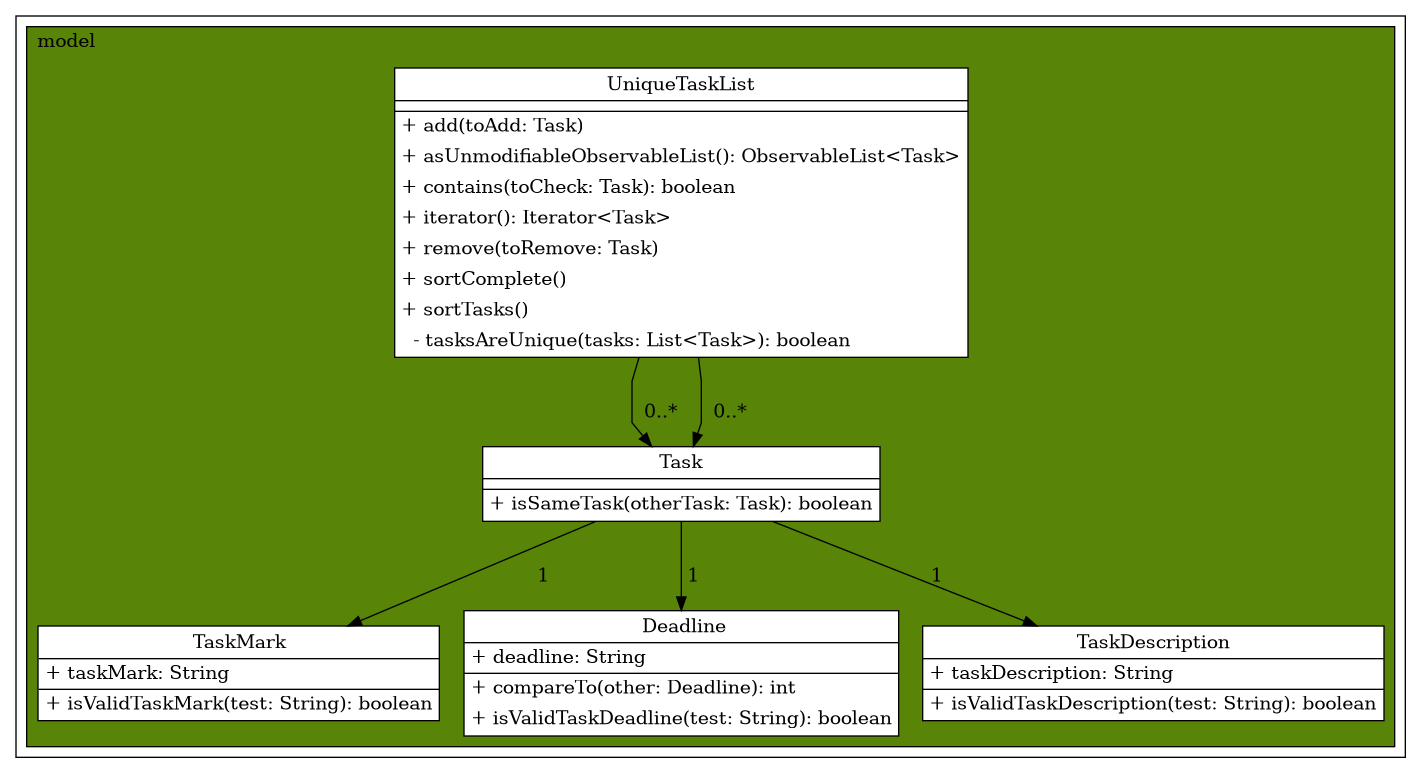 @startuml

digraph g {
    rankdir="TB"
    splines=polyline


'nodes
subgraph cluster_1147692044 {

   subgraph cluster_1805992785 {
   	label=model
	labeljust=l
	fillcolor="#58848"
	style=filled

   Task1521810798[
	label=<<TABLE BORDER="1" CELLBORDER="0" CELLPADDING="4" CELLSPACING="0">
<TR><TD ALIGN="CENTER" >Task</TD></TR>
<HR/>
<TR><TD ALIGN="LEFT" ></TD></TR>
<HR/>
<TR><TD ALIGN="LEFT" >+ isSameTask(otherTask: Task): boolean</TD></TR>
</TABLE>>
	style=filled
	margin=0
	shape=plaintext
	fillcolor="#FFFFFF"
];

TaskMark1521810798[
	label=<<TABLE BORDER="1" CELLBORDER="0" CELLPADDING="4" CELLSPACING="0">
<TR><TD ALIGN="CENTER" >TaskMark</TD></TR>
<HR/>
<TR><TD ALIGN="LEFT" >+ taskMark: String</TD></TR>
<HR/>
<TR><TD ALIGN="LEFT" >+ isValidTaskMark(test: String): boolean</TD></TR>
</TABLE>>
	style=filled
	margin=0
	shape=plaintext
	fillcolor="#FFFFFF"
];

Deadline1521810798[
	label=<<TABLE BORDER="1" CELLBORDER="0" CELLPADDING="4" CELLSPACING="0">
<TR><TD ALIGN="CENTER" > Deadline</TD></TR>
<HR/>
<TR><TD ALIGN="LEFT" >+ deadline: String</TD></TR>
<HR/>
<TR><TD ALIGN="LEFT" >+ compareTo(other: Deadline): int</TD></TR>
<TR><TD ALIGN="LEFT" >+ isValidTaskDeadline(test: String): boolean</TD></TR>
</TABLE>>
	style=filled
	margin=0
	shape=plaintext
	fillcolor="#FFFFFF"
];

TaskDescription1521810798[
	label=<<TABLE BORDER="1" CELLBORDER="0" CELLPADDING="4" CELLSPACING="0">
<TR><TD ALIGN="CENTER" >TaskDescription</TD></TR>
<HR/>
<TR><TD ALIGN="LEFT" >+ taskDescription: String</TD></TR>
<HR/>
<TR><TD ALIGN="LEFT" >+ isValidTaskDescription(test: String): boolean</TD></TR>
</TABLE>>
	style=filled
	margin=0
	shape=plaintext
	fillcolor="#FFFFFF"
];

UniqueTaskList1521810798[
	label=<<TABLE BORDER="1" CELLBORDER="0" CELLPADDING="4" CELLSPACING="0">
<TR><TD ALIGN="CENTER" >UniqueTaskList</TD></TR>
<HR/>
<TR><TD ALIGN="LEFT" ></TD></TR>
<HR/>
<TR><TD ALIGN="LEFT" >+ add(toAdd: Task)</TD></TR>
<TR><TD ALIGN="LEFT" >+ asUnmodifiableObservableList(): ObservableList&lt;Task&gt;</TD></TR>
<TR><TD ALIGN="LEFT" >+ contains(toCheck: Task): boolean</TD></TR>
<TR><TD ALIGN="LEFT" >+ iterator(): Iterator&lt;Task&gt;</TD></TR>
<TR><TD ALIGN="LEFT" >+ remove(toRemove: Task)</TD></TR>
<TR><TD ALIGN="LEFT" >+ sortComplete()</TD></TR>
<TR><TD ALIGN="LEFT" >+ sortTasks()</TD></TR>
<TR><TD ALIGN="LEFT" >  - tasksAreUnique(tasks: List&lt;Task&gt;): boolean</TD></TR>
</TABLE>>
	style=filled
	margin=0
	shape=plaintext
	fillcolor="#FFFFFF"
];
}
}

'edges
Task1521810798 -> Deadline1521810798[label="
 1"];
Task1521810798 -> TaskDescription1521810798[label="
1"];
Task1521810798 -> TaskMark1521810798[label="
1"];
UniqueTaskList1521810798 -> Task1521810798[label="
  0..*    "];
UniqueTaskList1521810798 -> Task1521810798[label="
  0..*"];

}
@enduml